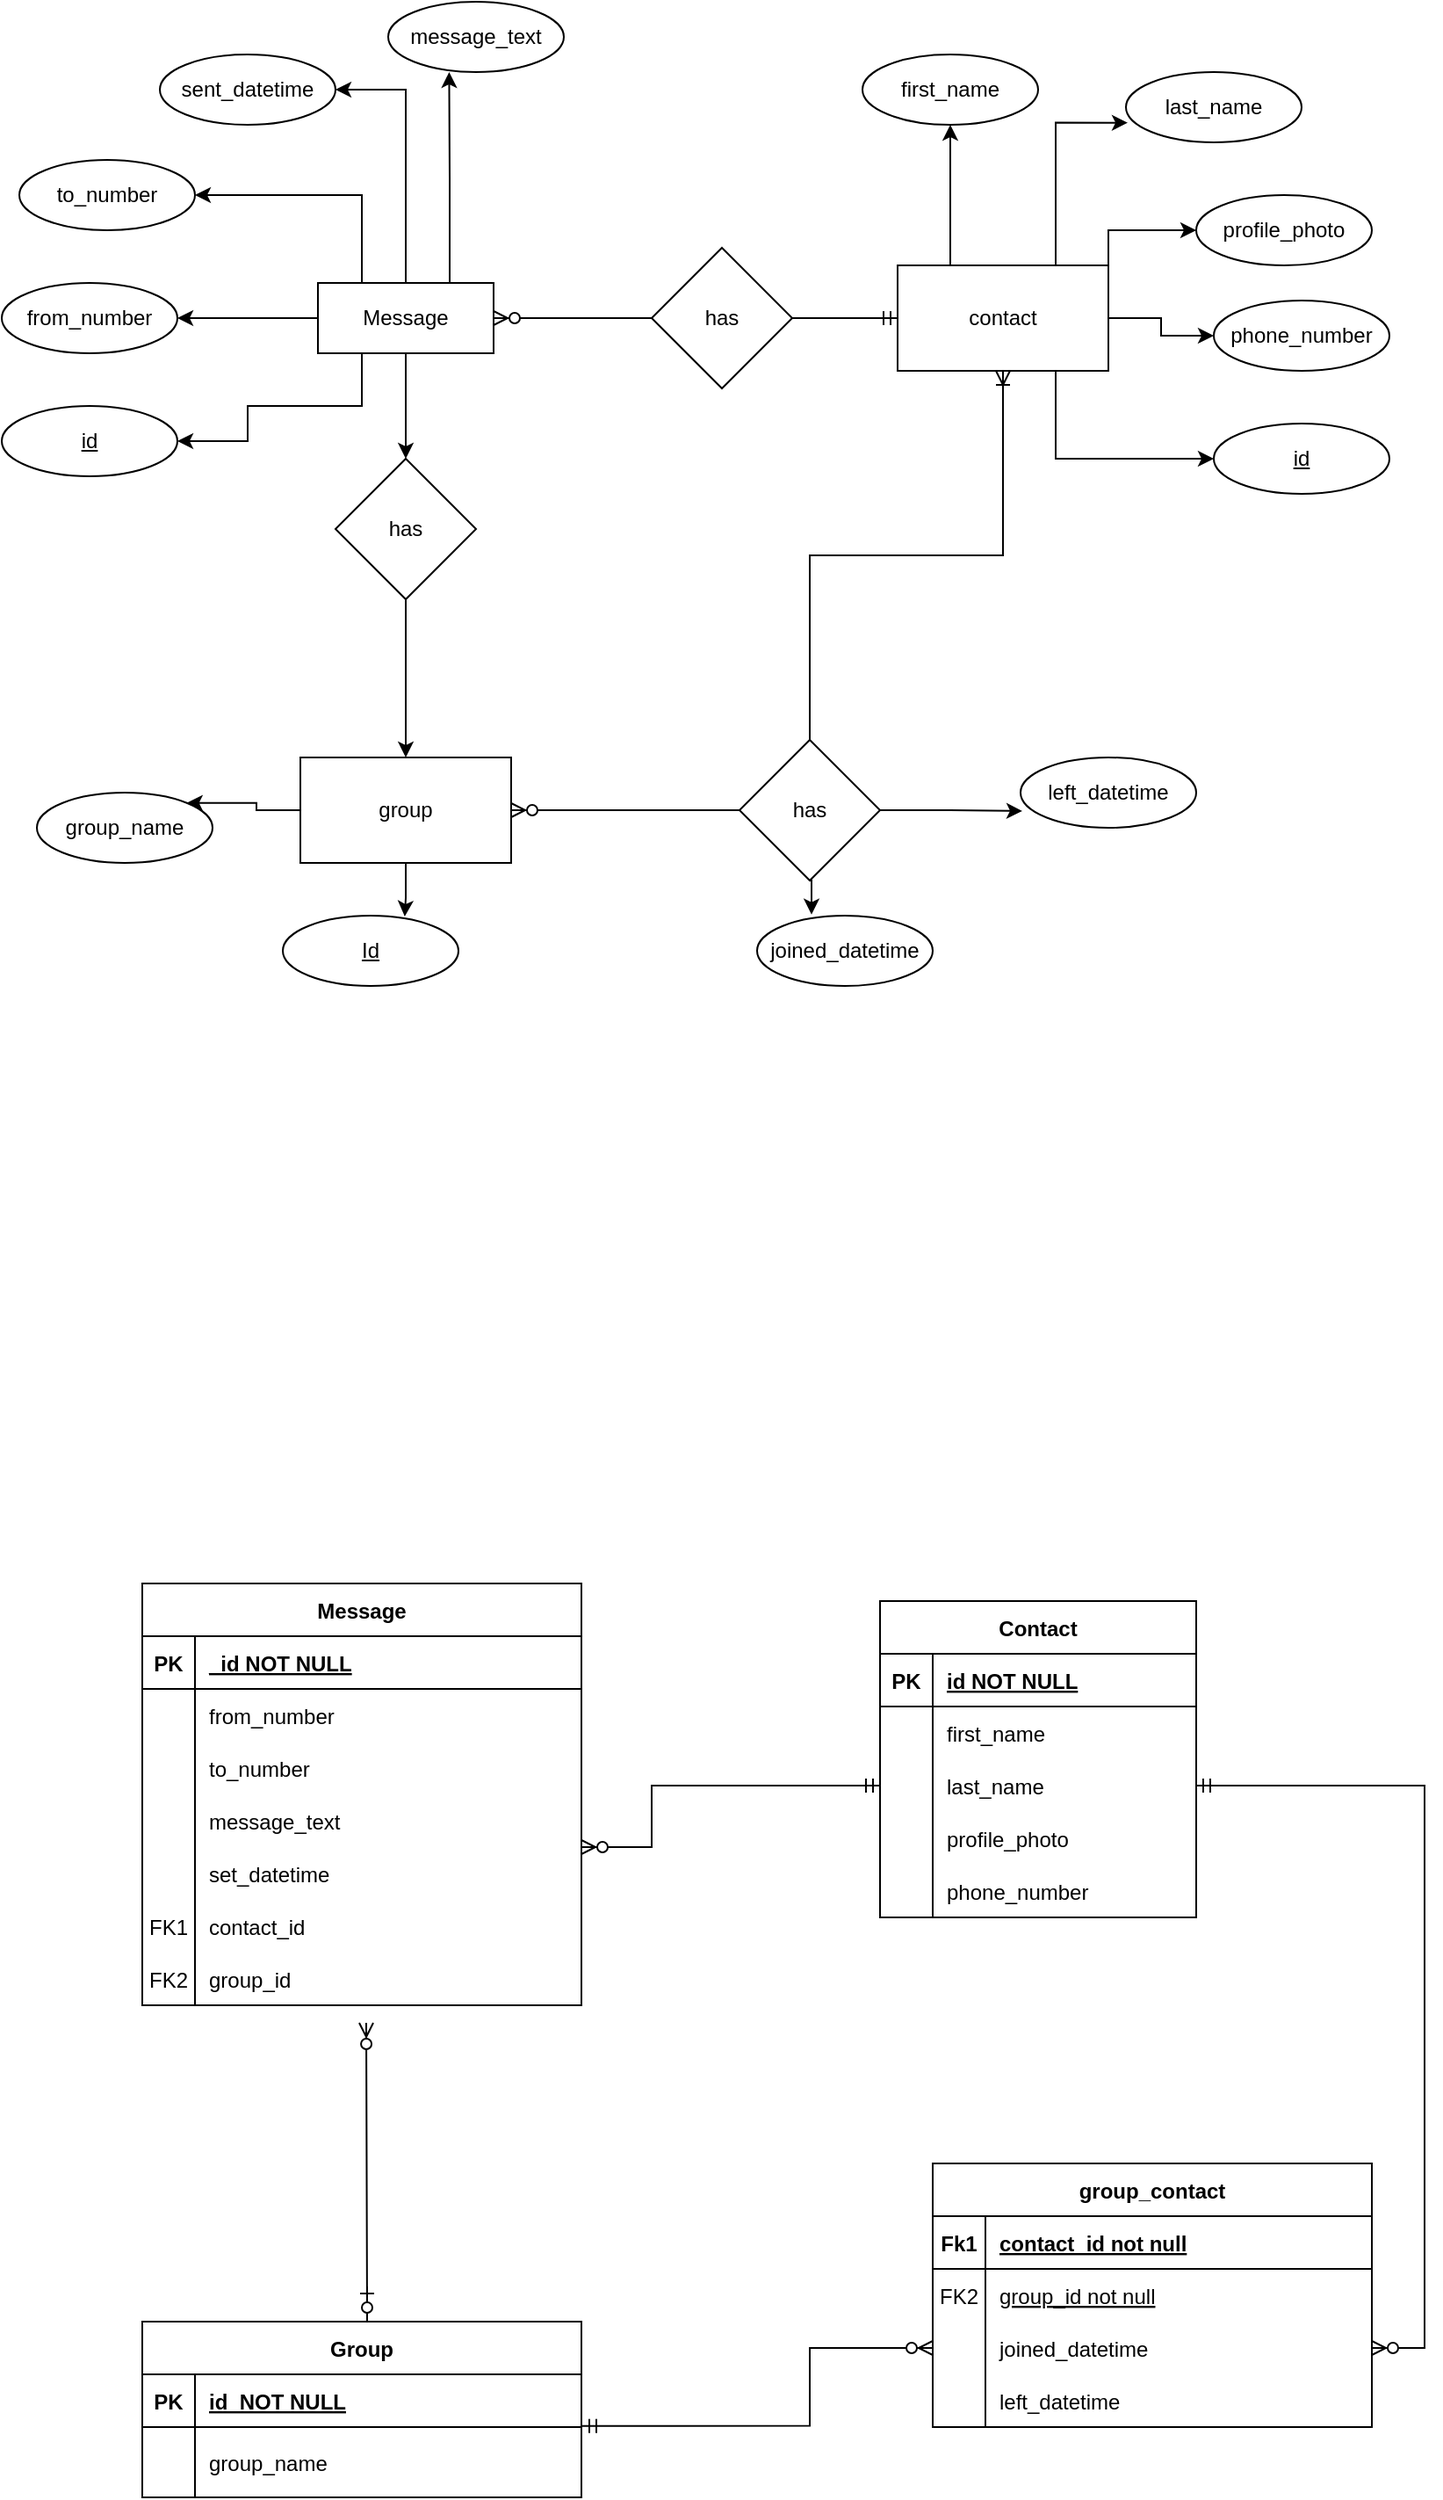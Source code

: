 <mxfile version="24.2.2" type="github">
  <diagram id="R2lEEEUBdFMjLlhIrx00" name="Page-1">
    <mxGraphModel dx="2036" dy="1840" grid="1" gridSize="10" guides="1" tooltips="1" connect="1" arrows="1" fold="1" page="1" pageScale="1" pageWidth="850" pageHeight="1100" math="0" shadow="0" extFonts="Permanent Marker^https://fonts.googleapis.com/css?family=Permanent+Marker">
      <root>
        <mxCell id="0" />
        <mxCell id="1" parent="0" />
        <mxCell id="C-vyLk0tnHw3VtMMgP7b-2" value="Contact" style="shape=table;startSize=30;container=1;collapsible=1;childLayout=tableLayout;fixedRows=1;rowLines=0;fontStyle=1;align=center;resizeLast=1;" parent="1" vertex="1">
          <mxGeometry x="540" y="130" width="180" height="180" as="geometry" />
        </mxCell>
        <mxCell id="C-vyLk0tnHw3VtMMgP7b-3" value="" style="shape=partialRectangle;collapsible=0;dropTarget=0;pointerEvents=0;fillColor=none;points=[[0,0.5],[1,0.5]];portConstraint=eastwest;top=0;left=0;right=0;bottom=1;" parent="C-vyLk0tnHw3VtMMgP7b-2" vertex="1">
          <mxGeometry y="30" width="180" height="30" as="geometry" />
        </mxCell>
        <mxCell id="C-vyLk0tnHw3VtMMgP7b-4" value="PK" style="shape=partialRectangle;overflow=hidden;connectable=0;fillColor=none;top=0;left=0;bottom=0;right=0;fontStyle=1;" parent="C-vyLk0tnHw3VtMMgP7b-3" vertex="1">
          <mxGeometry width="30" height="30" as="geometry">
            <mxRectangle width="30" height="30" as="alternateBounds" />
          </mxGeometry>
        </mxCell>
        <mxCell id="C-vyLk0tnHw3VtMMgP7b-5" value="id NOT NULL " style="shape=partialRectangle;overflow=hidden;connectable=0;fillColor=none;top=0;left=0;bottom=0;right=0;align=left;spacingLeft=6;fontStyle=5;" parent="C-vyLk0tnHw3VtMMgP7b-3" vertex="1">
          <mxGeometry x="30" width="150" height="30" as="geometry">
            <mxRectangle width="150" height="30" as="alternateBounds" />
          </mxGeometry>
        </mxCell>
        <mxCell id="C-vyLk0tnHw3VtMMgP7b-6" value="" style="shape=partialRectangle;collapsible=0;dropTarget=0;pointerEvents=0;fillColor=none;points=[[0,0.5],[1,0.5]];portConstraint=eastwest;top=0;left=0;right=0;bottom=0;" parent="C-vyLk0tnHw3VtMMgP7b-2" vertex="1">
          <mxGeometry y="60" width="180" height="30" as="geometry" />
        </mxCell>
        <mxCell id="C-vyLk0tnHw3VtMMgP7b-7" value="" style="shape=partialRectangle;overflow=hidden;connectable=0;fillColor=none;top=0;left=0;bottom=0;right=0;" parent="C-vyLk0tnHw3VtMMgP7b-6" vertex="1">
          <mxGeometry width="30" height="30" as="geometry">
            <mxRectangle width="30" height="30" as="alternateBounds" />
          </mxGeometry>
        </mxCell>
        <mxCell id="C-vyLk0tnHw3VtMMgP7b-8" value="first_name" style="shape=partialRectangle;overflow=hidden;connectable=0;fillColor=none;top=0;left=0;bottom=0;right=0;align=left;spacingLeft=6;" parent="C-vyLk0tnHw3VtMMgP7b-6" vertex="1">
          <mxGeometry x="30" width="150" height="30" as="geometry">
            <mxRectangle width="150" height="30" as="alternateBounds" />
          </mxGeometry>
        </mxCell>
        <mxCell id="C-vyLk0tnHw3VtMMgP7b-9" value="" style="shape=partialRectangle;collapsible=0;dropTarget=0;pointerEvents=0;fillColor=none;points=[[0,0.5],[1,0.5]];portConstraint=eastwest;top=0;left=0;right=0;bottom=0;" parent="C-vyLk0tnHw3VtMMgP7b-2" vertex="1">
          <mxGeometry y="90" width="180" height="30" as="geometry" />
        </mxCell>
        <mxCell id="C-vyLk0tnHw3VtMMgP7b-10" value="" style="shape=partialRectangle;overflow=hidden;connectable=0;fillColor=none;top=0;left=0;bottom=0;right=0;" parent="C-vyLk0tnHw3VtMMgP7b-9" vertex="1">
          <mxGeometry width="30" height="30" as="geometry">
            <mxRectangle width="30" height="30" as="alternateBounds" />
          </mxGeometry>
        </mxCell>
        <mxCell id="C-vyLk0tnHw3VtMMgP7b-11" value="last_name" style="shape=partialRectangle;overflow=hidden;connectable=0;fillColor=none;top=0;left=0;bottom=0;right=0;align=left;spacingLeft=6;" parent="C-vyLk0tnHw3VtMMgP7b-9" vertex="1">
          <mxGeometry x="30" width="150" height="30" as="geometry">
            <mxRectangle width="150" height="30" as="alternateBounds" />
          </mxGeometry>
        </mxCell>
        <mxCell id="AA0x2wm6orCLK1CSmLFN-80" style="shape=partialRectangle;collapsible=0;dropTarget=0;pointerEvents=0;fillColor=none;points=[[0,0.5],[1,0.5]];portConstraint=eastwest;top=0;left=0;right=0;bottom=0;" vertex="1" parent="C-vyLk0tnHw3VtMMgP7b-2">
          <mxGeometry y="120" width="180" height="30" as="geometry" />
        </mxCell>
        <mxCell id="AA0x2wm6orCLK1CSmLFN-81" style="shape=partialRectangle;overflow=hidden;connectable=0;fillColor=none;top=0;left=0;bottom=0;right=0;" vertex="1" parent="AA0x2wm6orCLK1CSmLFN-80">
          <mxGeometry width="30" height="30" as="geometry">
            <mxRectangle width="30" height="30" as="alternateBounds" />
          </mxGeometry>
        </mxCell>
        <mxCell id="AA0x2wm6orCLK1CSmLFN-82" value="profile_photo" style="shape=partialRectangle;overflow=hidden;connectable=0;fillColor=none;top=0;left=0;bottom=0;right=0;align=left;spacingLeft=6;" vertex="1" parent="AA0x2wm6orCLK1CSmLFN-80">
          <mxGeometry x="30" width="150" height="30" as="geometry">
            <mxRectangle width="150" height="30" as="alternateBounds" />
          </mxGeometry>
        </mxCell>
        <mxCell id="AA0x2wm6orCLK1CSmLFN-83" style="shape=partialRectangle;collapsible=0;dropTarget=0;pointerEvents=0;fillColor=none;points=[[0,0.5],[1,0.5]];portConstraint=eastwest;top=0;left=0;right=0;bottom=0;" vertex="1" parent="C-vyLk0tnHw3VtMMgP7b-2">
          <mxGeometry y="150" width="180" height="30" as="geometry" />
        </mxCell>
        <mxCell id="AA0x2wm6orCLK1CSmLFN-84" style="shape=partialRectangle;overflow=hidden;connectable=0;fillColor=none;top=0;left=0;bottom=0;right=0;" vertex="1" parent="AA0x2wm6orCLK1CSmLFN-83">
          <mxGeometry width="30" height="30" as="geometry">
            <mxRectangle width="30" height="30" as="alternateBounds" />
          </mxGeometry>
        </mxCell>
        <mxCell id="AA0x2wm6orCLK1CSmLFN-85" value="phone_number" style="shape=partialRectangle;overflow=hidden;connectable=0;fillColor=none;top=0;left=0;bottom=0;right=0;align=left;spacingLeft=6;" vertex="1" parent="AA0x2wm6orCLK1CSmLFN-83">
          <mxGeometry x="30" width="150" height="30" as="geometry">
            <mxRectangle width="150" height="30" as="alternateBounds" />
          </mxGeometry>
        </mxCell>
        <mxCell id="C-vyLk0tnHw3VtMMgP7b-13" value="group_contact" style="shape=table;startSize=30;container=1;collapsible=1;childLayout=tableLayout;fixedRows=1;rowLines=0;fontStyle=1;align=center;resizeLast=1;" parent="1" vertex="1">
          <mxGeometry x="570" y="450" width="250" height="150" as="geometry">
            <mxRectangle x="450" y="280" width="100" height="30" as="alternateBounds" />
          </mxGeometry>
        </mxCell>
        <mxCell id="C-vyLk0tnHw3VtMMgP7b-14" value="" style="shape=partialRectangle;collapsible=0;dropTarget=0;pointerEvents=0;fillColor=none;points=[[0,0.5],[1,0.5]];portConstraint=eastwest;top=0;left=0;right=0;bottom=1;" parent="C-vyLk0tnHw3VtMMgP7b-13" vertex="1">
          <mxGeometry y="30" width="250" height="30" as="geometry" />
        </mxCell>
        <mxCell id="C-vyLk0tnHw3VtMMgP7b-15" value="Fk1" style="shape=partialRectangle;overflow=hidden;connectable=0;fillColor=none;top=0;left=0;bottom=0;right=0;fontStyle=1;" parent="C-vyLk0tnHw3VtMMgP7b-14" vertex="1">
          <mxGeometry width="30" height="30" as="geometry">
            <mxRectangle width="30" height="30" as="alternateBounds" />
          </mxGeometry>
        </mxCell>
        <mxCell id="C-vyLk0tnHw3VtMMgP7b-16" value="contact_id not null" style="shape=partialRectangle;overflow=hidden;connectable=0;fillColor=none;top=0;left=0;bottom=0;right=0;align=left;spacingLeft=6;fontStyle=5;" parent="C-vyLk0tnHw3VtMMgP7b-14" vertex="1">
          <mxGeometry x="30" width="220" height="30" as="geometry">
            <mxRectangle width="220" height="30" as="alternateBounds" />
          </mxGeometry>
        </mxCell>
        <mxCell id="C-vyLk0tnHw3VtMMgP7b-17" value="" style="shape=partialRectangle;collapsible=0;dropTarget=0;pointerEvents=0;fillColor=none;points=[[0,0.5],[1,0.5]];portConstraint=eastwest;top=0;left=0;right=0;bottom=0;" parent="C-vyLk0tnHw3VtMMgP7b-13" vertex="1">
          <mxGeometry y="60" width="250" height="30" as="geometry" />
        </mxCell>
        <mxCell id="C-vyLk0tnHw3VtMMgP7b-18" value="FK2" style="shape=partialRectangle;overflow=hidden;connectable=0;fillColor=none;top=0;left=0;bottom=0;right=0;" parent="C-vyLk0tnHw3VtMMgP7b-17" vertex="1">
          <mxGeometry width="30" height="30" as="geometry">
            <mxRectangle width="30" height="30" as="alternateBounds" />
          </mxGeometry>
        </mxCell>
        <mxCell id="C-vyLk0tnHw3VtMMgP7b-19" value="group_id not null" style="shape=partialRectangle;overflow=hidden;connectable=0;fillColor=none;top=0;left=0;bottom=0;right=0;align=left;spacingLeft=6;fontStyle=4" parent="C-vyLk0tnHw3VtMMgP7b-17" vertex="1">
          <mxGeometry x="30" width="220" height="30" as="geometry">
            <mxRectangle width="220" height="30" as="alternateBounds" />
          </mxGeometry>
        </mxCell>
        <mxCell id="C-vyLk0tnHw3VtMMgP7b-20" value="" style="shape=partialRectangle;collapsible=0;dropTarget=0;pointerEvents=0;fillColor=none;points=[[0,0.5],[1,0.5]];portConstraint=eastwest;top=0;left=0;right=0;bottom=0;" parent="C-vyLk0tnHw3VtMMgP7b-13" vertex="1">
          <mxGeometry y="90" width="250" height="30" as="geometry" />
        </mxCell>
        <mxCell id="C-vyLk0tnHw3VtMMgP7b-21" value="" style="shape=partialRectangle;overflow=hidden;connectable=0;fillColor=none;top=0;left=0;bottom=0;right=0;" parent="C-vyLk0tnHw3VtMMgP7b-20" vertex="1">
          <mxGeometry width="30" height="30" as="geometry">
            <mxRectangle width="30" height="30" as="alternateBounds" />
          </mxGeometry>
        </mxCell>
        <mxCell id="C-vyLk0tnHw3VtMMgP7b-22" value="joined_datetime" style="shape=partialRectangle;overflow=hidden;connectable=0;fillColor=none;top=0;left=0;bottom=0;right=0;align=left;spacingLeft=6;" parent="C-vyLk0tnHw3VtMMgP7b-20" vertex="1">
          <mxGeometry x="30" width="220" height="30" as="geometry">
            <mxRectangle width="220" height="30" as="alternateBounds" />
          </mxGeometry>
        </mxCell>
        <mxCell id="AA0x2wm6orCLK1CSmLFN-86" style="shape=partialRectangle;collapsible=0;dropTarget=0;pointerEvents=0;fillColor=none;points=[[0,0.5],[1,0.5]];portConstraint=eastwest;top=0;left=0;right=0;bottom=0;" vertex="1" parent="C-vyLk0tnHw3VtMMgP7b-13">
          <mxGeometry y="120" width="250" height="30" as="geometry" />
        </mxCell>
        <mxCell id="AA0x2wm6orCLK1CSmLFN-87" style="shape=partialRectangle;overflow=hidden;connectable=0;fillColor=none;top=0;left=0;bottom=0;right=0;" vertex="1" parent="AA0x2wm6orCLK1CSmLFN-86">
          <mxGeometry width="30" height="30" as="geometry">
            <mxRectangle width="30" height="30" as="alternateBounds" />
          </mxGeometry>
        </mxCell>
        <mxCell id="AA0x2wm6orCLK1CSmLFN-88" value="left_datetime" style="shape=partialRectangle;overflow=hidden;connectable=0;fillColor=none;top=0;left=0;bottom=0;right=0;align=left;spacingLeft=6;" vertex="1" parent="AA0x2wm6orCLK1CSmLFN-86">
          <mxGeometry x="30" width="220" height="30" as="geometry">
            <mxRectangle width="220" height="30" as="alternateBounds" />
          </mxGeometry>
        </mxCell>
        <mxCell id="C-vyLk0tnHw3VtMMgP7b-23" value="Message" style="shape=table;startSize=30;container=1;collapsible=1;childLayout=tableLayout;fixedRows=1;rowLines=0;fontStyle=1;align=center;resizeLast=1;" parent="1" vertex="1">
          <mxGeometry x="120" y="120" width="250" height="240" as="geometry" />
        </mxCell>
        <mxCell id="C-vyLk0tnHw3VtMMgP7b-24" value="" style="shape=partialRectangle;collapsible=0;dropTarget=0;pointerEvents=0;fillColor=none;points=[[0,0.5],[1,0.5]];portConstraint=eastwest;top=0;left=0;right=0;bottom=1;" parent="C-vyLk0tnHw3VtMMgP7b-23" vertex="1">
          <mxGeometry y="30" width="250" height="30" as="geometry" />
        </mxCell>
        <mxCell id="C-vyLk0tnHw3VtMMgP7b-25" value="PK" style="shape=partialRectangle;overflow=hidden;connectable=0;fillColor=none;top=0;left=0;bottom=0;right=0;fontStyle=1;" parent="C-vyLk0tnHw3VtMMgP7b-24" vertex="1">
          <mxGeometry width="30" height="30" as="geometry">
            <mxRectangle width="30" height="30" as="alternateBounds" />
          </mxGeometry>
        </mxCell>
        <mxCell id="C-vyLk0tnHw3VtMMgP7b-26" value="_id NOT NULL " style="shape=partialRectangle;overflow=hidden;connectable=0;fillColor=none;top=0;left=0;bottom=0;right=0;align=left;spacingLeft=6;fontStyle=5;" parent="C-vyLk0tnHw3VtMMgP7b-24" vertex="1">
          <mxGeometry x="30" width="220" height="30" as="geometry">
            <mxRectangle width="220" height="30" as="alternateBounds" />
          </mxGeometry>
        </mxCell>
        <mxCell id="C-vyLk0tnHw3VtMMgP7b-27" value="" style="shape=partialRectangle;collapsible=0;dropTarget=0;pointerEvents=0;fillColor=none;points=[[0,0.5],[1,0.5]];portConstraint=eastwest;top=0;left=0;right=0;bottom=0;" parent="C-vyLk0tnHw3VtMMgP7b-23" vertex="1">
          <mxGeometry y="60" width="250" height="30" as="geometry" />
        </mxCell>
        <mxCell id="C-vyLk0tnHw3VtMMgP7b-28" value="" style="shape=partialRectangle;overflow=hidden;connectable=0;fillColor=none;top=0;left=0;bottom=0;right=0;" parent="C-vyLk0tnHw3VtMMgP7b-27" vertex="1">
          <mxGeometry width="30" height="30" as="geometry">
            <mxRectangle width="30" height="30" as="alternateBounds" />
          </mxGeometry>
        </mxCell>
        <mxCell id="C-vyLk0tnHw3VtMMgP7b-29" value="from_number" style="shape=partialRectangle;overflow=hidden;connectable=0;fillColor=none;top=0;left=0;bottom=0;right=0;align=left;spacingLeft=6;" parent="C-vyLk0tnHw3VtMMgP7b-27" vertex="1">
          <mxGeometry x="30" width="220" height="30" as="geometry">
            <mxRectangle width="220" height="30" as="alternateBounds" />
          </mxGeometry>
        </mxCell>
        <mxCell id="AA0x2wm6orCLK1CSmLFN-65" style="shape=partialRectangle;collapsible=0;dropTarget=0;pointerEvents=0;fillColor=none;points=[[0,0.5],[1,0.5]];portConstraint=eastwest;top=0;left=0;right=0;bottom=0;" vertex="1" parent="C-vyLk0tnHw3VtMMgP7b-23">
          <mxGeometry y="90" width="250" height="30" as="geometry" />
        </mxCell>
        <mxCell id="AA0x2wm6orCLK1CSmLFN-66" style="shape=partialRectangle;overflow=hidden;connectable=0;fillColor=none;top=0;left=0;bottom=0;right=0;" vertex="1" parent="AA0x2wm6orCLK1CSmLFN-65">
          <mxGeometry width="30" height="30" as="geometry">
            <mxRectangle width="30" height="30" as="alternateBounds" />
          </mxGeometry>
        </mxCell>
        <mxCell id="AA0x2wm6orCLK1CSmLFN-67" value="to_number" style="shape=partialRectangle;overflow=hidden;connectable=0;fillColor=none;top=0;left=0;bottom=0;right=0;align=left;spacingLeft=6;" vertex="1" parent="AA0x2wm6orCLK1CSmLFN-65">
          <mxGeometry x="30" width="220" height="30" as="geometry">
            <mxRectangle width="220" height="30" as="alternateBounds" />
          </mxGeometry>
        </mxCell>
        <mxCell id="AA0x2wm6orCLK1CSmLFN-68" style="shape=partialRectangle;collapsible=0;dropTarget=0;pointerEvents=0;fillColor=none;points=[[0,0.5],[1,0.5]];portConstraint=eastwest;top=0;left=0;right=0;bottom=0;" vertex="1" parent="C-vyLk0tnHw3VtMMgP7b-23">
          <mxGeometry y="120" width="250" height="30" as="geometry" />
        </mxCell>
        <mxCell id="AA0x2wm6orCLK1CSmLFN-69" style="shape=partialRectangle;overflow=hidden;connectable=0;fillColor=none;top=0;left=0;bottom=0;right=0;" vertex="1" parent="AA0x2wm6orCLK1CSmLFN-68">
          <mxGeometry width="30" height="30" as="geometry">
            <mxRectangle width="30" height="30" as="alternateBounds" />
          </mxGeometry>
        </mxCell>
        <mxCell id="AA0x2wm6orCLK1CSmLFN-70" value="message_text" style="shape=partialRectangle;overflow=hidden;connectable=0;fillColor=none;top=0;left=0;bottom=0;right=0;align=left;spacingLeft=6;" vertex="1" parent="AA0x2wm6orCLK1CSmLFN-68">
          <mxGeometry x="30" width="220" height="30" as="geometry">
            <mxRectangle width="220" height="30" as="alternateBounds" />
          </mxGeometry>
        </mxCell>
        <mxCell id="AA0x2wm6orCLK1CSmLFN-71" style="shape=partialRectangle;collapsible=0;dropTarget=0;pointerEvents=0;fillColor=none;points=[[0,0.5],[1,0.5]];portConstraint=eastwest;top=0;left=0;right=0;bottom=0;" vertex="1" parent="C-vyLk0tnHw3VtMMgP7b-23">
          <mxGeometry y="150" width="250" height="30" as="geometry" />
        </mxCell>
        <mxCell id="AA0x2wm6orCLK1CSmLFN-72" style="shape=partialRectangle;overflow=hidden;connectable=0;fillColor=none;top=0;left=0;bottom=0;right=0;" vertex="1" parent="AA0x2wm6orCLK1CSmLFN-71">
          <mxGeometry width="30" height="30" as="geometry">
            <mxRectangle width="30" height="30" as="alternateBounds" />
          </mxGeometry>
        </mxCell>
        <mxCell id="AA0x2wm6orCLK1CSmLFN-73" value="set_datetime" style="shape=partialRectangle;overflow=hidden;connectable=0;fillColor=none;top=0;left=0;bottom=0;right=0;align=left;spacingLeft=6;" vertex="1" parent="AA0x2wm6orCLK1CSmLFN-71">
          <mxGeometry x="30" width="220" height="30" as="geometry">
            <mxRectangle width="220" height="30" as="alternateBounds" />
          </mxGeometry>
        </mxCell>
        <mxCell id="AA0x2wm6orCLK1CSmLFN-74" style="shape=partialRectangle;collapsible=0;dropTarget=0;pointerEvents=0;fillColor=none;points=[[0,0.5],[1,0.5]];portConstraint=eastwest;top=0;left=0;right=0;bottom=0;" vertex="1" parent="C-vyLk0tnHw3VtMMgP7b-23">
          <mxGeometry y="180" width="250" height="30" as="geometry" />
        </mxCell>
        <mxCell id="AA0x2wm6orCLK1CSmLFN-75" value="FK1" style="shape=partialRectangle;overflow=hidden;connectable=0;fillColor=none;top=0;left=0;bottom=0;right=0;" vertex="1" parent="AA0x2wm6orCLK1CSmLFN-74">
          <mxGeometry width="30" height="30" as="geometry">
            <mxRectangle width="30" height="30" as="alternateBounds" />
          </mxGeometry>
        </mxCell>
        <mxCell id="AA0x2wm6orCLK1CSmLFN-76" value="contact_id" style="shape=partialRectangle;overflow=hidden;connectable=0;fillColor=none;top=0;left=0;bottom=0;right=0;align=left;spacingLeft=6;" vertex="1" parent="AA0x2wm6orCLK1CSmLFN-74">
          <mxGeometry x="30" width="220" height="30" as="geometry">
            <mxRectangle width="220" height="30" as="alternateBounds" />
          </mxGeometry>
        </mxCell>
        <mxCell id="AA0x2wm6orCLK1CSmLFN-77" style="shape=partialRectangle;collapsible=0;dropTarget=0;pointerEvents=0;fillColor=none;points=[[0,0.5],[1,0.5]];portConstraint=eastwest;top=0;left=0;right=0;bottom=0;" vertex="1" parent="C-vyLk0tnHw3VtMMgP7b-23">
          <mxGeometry y="210" width="250" height="30" as="geometry" />
        </mxCell>
        <mxCell id="AA0x2wm6orCLK1CSmLFN-78" value="FK2" style="shape=partialRectangle;overflow=hidden;connectable=0;fillColor=none;top=0;left=0;bottom=0;right=0;" vertex="1" parent="AA0x2wm6orCLK1CSmLFN-77">
          <mxGeometry width="30" height="30" as="geometry">
            <mxRectangle width="30" height="30" as="alternateBounds" />
          </mxGeometry>
        </mxCell>
        <mxCell id="AA0x2wm6orCLK1CSmLFN-79" value="group_id" style="shape=partialRectangle;overflow=hidden;connectable=0;fillColor=none;top=0;left=0;bottom=0;right=0;align=left;spacingLeft=6;" vertex="1" parent="AA0x2wm6orCLK1CSmLFN-77">
          <mxGeometry x="30" width="220" height="30" as="geometry">
            <mxRectangle width="220" height="30" as="alternateBounds" />
          </mxGeometry>
        </mxCell>
        <mxCell id="AA0x2wm6orCLK1CSmLFN-34" value="Group" style="shape=table;startSize=30;container=1;collapsible=1;childLayout=tableLayout;fixedRows=1;rowLines=0;fontStyle=1;align=center;resizeLast=1;" vertex="1" parent="1">
          <mxGeometry x="120" y="540" width="250" height="100" as="geometry" />
        </mxCell>
        <mxCell id="AA0x2wm6orCLK1CSmLFN-35" value="" style="shape=partialRectangle;collapsible=0;dropTarget=0;pointerEvents=0;fillColor=none;points=[[0,0.5],[1,0.5]];portConstraint=eastwest;top=0;left=0;right=0;bottom=1;" vertex="1" parent="AA0x2wm6orCLK1CSmLFN-34">
          <mxGeometry y="30" width="250" height="30" as="geometry" />
        </mxCell>
        <mxCell id="AA0x2wm6orCLK1CSmLFN-36" value="PK" style="shape=partialRectangle;overflow=hidden;connectable=0;fillColor=none;top=0;left=0;bottom=0;right=0;fontStyle=1;" vertex="1" parent="AA0x2wm6orCLK1CSmLFN-35">
          <mxGeometry width="30" height="30" as="geometry">
            <mxRectangle width="30" height="30" as="alternateBounds" />
          </mxGeometry>
        </mxCell>
        <mxCell id="AA0x2wm6orCLK1CSmLFN-37" value="id  NOT NULL " style="shape=partialRectangle;overflow=hidden;connectable=0;fillColor=none;top=0;left=0;bottom=0;right=0;align=left;spacingLeft=6;fontStyle=5;" vertex="1" parent="AA0x2wm6orCLK1CSmLFN-35">
          <mxGeometry x="30" width="220" height="30" as="geometry">
            <mxRectangle width="220" height="30" as="alternateBounds" />
          </mxGeometry>
        </mxCell>
        <mxCell id="AA0x2wm6orCLK1CSmLFN-38" value="" style="shape=partialRectangle;collapsible=0;dropTarget=0;pointerEvents=0;fillColor=none;points=[[0,0.5],[1,0.5]];portConstraint=eastwest;top=0;left=0;right=0;bottom=0;" vertex="1" parent="AA0x2wm6orCLK1CSmLFN-34">
          <mxGeometry y="60" width="250" height="40" as="geometry" />
        </mxCell>
        <mxCell id="AA0x2wm6orCLK1CSmLFN-39" value="" style="shape=partialRectangle;overflow=hidden;connectable=0;fillColor=none;top=0;left=0;bottom=0;right=0;" vertex="1" parent="AA0x2wm6orCLK1CSmLFN-38">
          <mxGeometry width="30" height="40" as="geometry">
            <mxRectangle width="30" height="40" as="alternateBounds" />
          </mxGeometry>
        </mxCell>
        <mxCell id="AA0x2wm6orCLK1CSmLFN-40" value="group_name" style="shape=partialRectangle;overflow=hidden;connectable=0;fillColor=none;top=0;left=0;bottom=0;right=0;align=left;spacingLeft=6;" vertex="1" parent="AA0x2wm6orCLK1CSmLFN-38">
          <mxGeometry x="30" width="220" height="40" as="geometry">
            <mxRectangle width="220" height="40" as="alternateBounds" />
          </mxGeometry>
        </mxCell>
        <mxCell id="AA0x2wm6orCLK1CSmLFN-47" value="" style="edgeStyle=orthogonalEdgeStyle;fontSize=12;html=1;endArrow=ERzeroToMany;startArrow=ERzeroToOne;rounded=0;" edge="1" parent="1">
          <mxGeometry width="100" height="100" relative="1" as="geometry">
            <mxPoint x="248" y="520" as="sourcePoint" />
            <mxPoint x="247.5" y="370" as="targetPoint" />
            <Array as="points">
              <mxPoint x="248" y="540" />
              <mxPoint x="248" y="456" />
            </Array>
          </mxGeometry>
        </mxCell>
        <mxCell id="AA0x2wm6orCLK1CSmLFN-48" value="" style="edgeStyle=orthogonalEdgeStyle;fontSize=12;html=1;endArrow=ERzeroToMany;startArrow=ERmandOne;rounded=0;exitX=0;exitY=0.5;exitDx=0;exitDy=0;" edge="1" parent="1" source="C-vyLk0tnHw3VtMMgP7b-9">
          <mxGeometry width="100" height="100" relative="1" as="geometry">
            <mxPoint x="550" y="210" as="sourcePoint" />
            <mxPoint x="370" y="270" as="targetPoint" />
            <Array as="points">
              <mxPoint x="410" y="235" />
              <mxPoint x="410" y="270" />
            </Array>
          </mxGeometry>
        </mxCell>
        <mxCell id="AA0x2wm6orCLK1CSmLFN-89" value="" style="edgeStyle=orthogonalEdgeStyle;fontSize=12;html=1;endArrow=ERzeroToMany;startArrow=ERmandOne;rounded=0;exitX=1;exitY=0.5;exitDx=0;exitDy=0;entryX=1;entryY=0.5;entryDx=0;entryDy=0;" edge="1" parent="1" source="C-vyLk0tnHw3VtMMgP7b-9" target="C-vyLk0tnHw3VtMMgP7b-20">
          <mxGeometry width="100" height="100" relative="1" as="geometry">
            <mxPoint x="550" y="245" as="sourcePoint" />
            <mxPoint x="380" y="280" as="targetPoint" />
            <Array as="points">
              <mxPoint x="850" y="235" />
              <mxPoint x="850" y="555" />
            </Array>
          </mxGeometry>
        </mxCell>
        <mxCell id="AA0x2wm6orCLK1CSmLFN-90" value="" style="edgeStyle=orthogonalEdgeStyle;fontSize=12;html=1;endArrow=ERzeroToMany;startArrow=ERmandOne;rounded=0;exitX=1.002;exitY=0.978;exitDx=0;exitDy=0;entryX=0;entryY=0.5;entryDx=0;entryDy=0;exitPerimeter=0;" edge="1" parent="1" source="AA0x2wm6orCLK1CSmLFN-35" target="C-vyLk0tnHw3VtMMgP7b-20">
          <mxGeometry width="100" height="100" relative="1" as="geometry">
            <mxPoint x="370" y="410" as="sourcePoint" />
            <mxPoint x="470" y="730" as="targetPoint" />
            <Array as="points">
              <mxPoint x="500" y="599" />
              <mxPoint x="500" y="555" />
            </Array>
          </mxGeometry>
        </mxCell>
        <mxCell id="AA0x2wm6orCLK1CSmLFN-94" value="" style="edgeStyle=orthogonalEdgeStyle;fontSize=12;html=1;endArrow=ERzeroToMany;endFill=1;rounded=0;exitX=0;exitY=0.5;exitDx=0;exitDy=0;entryX=1;entryY=0.5;entryDx=0;entryDy=0;" edge="1" parent="1" source="AA0x2wm6orCLK1CSmLFN-93" target="AA0x2wm6orCLK1CSmLFN-92">
          <mxGeometry relative="1" as="geometry">
            <mxPoint x="350" y="-470" as="targetPoint" />
          </mxGeometry>
        </mxCell>
        <mxCell id="AA0x2wm6orCLK1CSmLFN-98" value="" style="edgeStyle=orthogonalEdgeStyle;rounded=0;orthogonalLoop=1;jettySize=auto;html=1;" edge="1" parent="1" source="AA0x2wm6orCLK1CSmLFN-92" target="AA0x2wm6orCLK1CSmLFN-97">
          <mxGeometry relative="1" as="geometry" />
        </mxCell>
        <mxCell id="AA0x2wm6orCLK1CSmLFN-121" style="edgeStyle=orthogonalEdgeStyle;rounded=0;orthogonalLoop=1;jettySize=auto;html=1;entryX=1;entryY=0.5;entryDx=0;entryDy=0;exitX=0.25;exitY=1;exitDx=0;exitDy=0;" edge="1" parent="1" source="AA0x2wm6orCLK1CSmLFN-92" target="AA0x2wm6orCLK1CSmLFN-119">
          <mxGeometry relative="1" as="geometry">
            <Array as="points">
              <mxPoint x="245" y="-550" />
              <mxPoint x="180" y="-550" />
              <mxPoint x="180" y="-530" />
            </Array>
          </mxGeometry>
        </mxCell>
        <mxCell id="AA0x2wm6orCLK1CSmLFN-122" style="edgeStyle=orthogonalEdgeStyle;rounded=0;orthogonalLoop=1;jettySize=auto;html=1;entryX=1;entryY=0.5;entryDx=0;entryDy=0;" edge="1" parent="1" source="AA0x2wm6orCLK1CSmLFN-92" target="AA0x2wm6orCLK1CSmLFN-115">
          <mxGeometry relative="1" as="geometry" />
        </mxCell>
        <mxCell id="AA0x2wm6orCLK1CSmLFN-123" style="edgeStyle=orthogonalEdgeStyle;rounded=0;orthogonalLoop=1;jettySize=auto;html=1;exitX=0.25;exitY=0;exitDx=0;exitDy=0;entryX=1;entryY=0.5;entryDx=0;entryDy=0;" edge="1" parent="1" source="AA0x2wm6orCLK1CSmLFN-92" target="AA0x2wm6orCLK1CSmLFN-116">
          <mxGeometry relative="1" as="geometry" />
        </mxCell>
        <mxCell id="AA0x2wm6orCLK1CSmLFN-124" style="edgeStyle=orthogonalEdgeStyle;rounded=0;orthogonalLoop=1;jettySize=auto;html=1;exitX=0.5;exitY=0;exitDx=0;exitDy=0;entryX=1;entryY=0.5;entryDx=0;entryDy=0;" edge="1" parent="1" source="AA0x2wm6orCLK1CSmLFN-92" target="AA0x2wm6orCLK1CSmLFN-117">
          <mxGeometry relative="1" as="geometry" />
        </mxCell>
        <mxCell id="AA0x2wm6orCLK1CSmLFN-92" value="Message" style="whiteSpace=wrap;html=1;align=center;" vertex="1" parent="1">
          <mxGeometry x="220" y="-620" width="100" height="40" as="geometry" />
        </mxCell>
        <mxCell id="AA0x2wm6orCLK1CSmLFN-106" style="edgeStyle=orthogonalEdgeStyle;fontSize=12;html=1;endArrow=ERmandOne;endFill=1;rounded=0;exitX=1;exitY=0.5;exitDx=0;exitDy=0;entryX=0;entryY=0.5;entryDx=0;entryDy=0;" edge="1" parent="1" source="AA0x2wm6orCLK1CSmLFN-93" target="AA0x2wm6orCLK1CSmLFN-95">
          <mxGeometry relative="1" as="geometry">
            <Array as="points">
              <mxPoint x="530" y="-600" />
              <mxPoint x="530" y="-600" />
            </Array>
          </mxGeometry>
        </mxCell>
        <mxCell id="AA0x2wm6orCLK1CSmLFN-93" value="has" style="rhombus;whiteSpace=wrap;html=1;" vertex="1" parent="1">
          <mxGeometry x="410" y="-640" width="80" height="80" as="geometry" />
        </mxCell>
        <mxCell id="AA0x2wm6orCLK1CSmLFN-132" style="edgeStyle=orthogonalEdgeStyle;rounded=0;orthogonalLoop=1;jettySize=auto;html=1;exitX=0.75;exitY=1;exitDx=0;exitDy=0;entryX=0;entryY=0.5;entryDx=0;entryDy=0;" edge="1" parent="1" source="AA0x2wm6orCLK1CSmLFN-95" target="AA0x2wm6orCLK1CSmLFN-131">
          <mxGeometry relative="1" as="geometry" />
        </mxCell>
        <mxCell id="AA0x2wm6orCLK1CSmLFN-133" style="edgeStyle=orthogonalEdgeStyle;rounded=0;orthogonalLoop=1;jettySize=auto;html=1;exitX=1;exitY=0.5;exitDx=0;exitDy=0;entryX=0;entryY=0.5;entryDx=0;entryDy=0;" edge="1" parent="1" source="AA0x2wm6orCLK1CSmLFN-95" target="AA0x2wm6orCLK1CSmLFN-130">
          <mxGeometry relative="1" as="geometry" />
        </mxCell>
        <mxCell id="AA0x2wm6orCLK1CSmLFN-134" style="edgeStyle=orthogonalEdgeStyle;rounded=0;orthogonalLoop=1;jettySize=auto;html=1;exitX=1;exitY=0;exitDx=0;exitDy=0;entryX=0;entryY=0.5;entryDx=0;entryDy=0;" edge="1" parent="1" source="AA0x2wm6orCLK1CSmLFN-95" target="AA0x2wm6orCLK1CSmLFN-129">
          <mxGeometry relative="1" as="geometry" />
        </mxCell>
        <mxCell id="AA0x2wm6orCLK1CSmLFN-136" style="edgeStyle=orthogonalEdgeStyle;rounded=0;orthogonalLoop=1;jettySize=auto;html=1;exitX=0.25;exitY=0;exitDx=0;exitDy=0;entryX=0.5;entryY=1;entryDx=0;entryDy=0;" edge="1" parent="1" source="AA0x2wm6orCLK1CSmLFN-95" target="AA0x2wm6orCLK1CSmLFN-126">
          <mxGeometry relative="1" as="geometry">
            <mxPoint x="579.947" y="-720.0" as="targetPoint" />
          </mxGeometry>
        </mxCell>
        <mxCell id="AA0x2wm6orCLK1CSmLFN-95" value="contact" style="whiteSpace=wrap;html=1;" vertex="1" parent="1">
          <mxGeometry x="550" y="-630" width="120" height="60" as="geometry" />
        </mxCell>
        <mxCell id="AA0x2wm6orCLK1CSmLFN-100" value="" style="edgeStyle=orthogonalEdgeStyle;rounded=0;orthogonalLoop=1;jettySize=auto;html=1;" edge="1" parent="1" source="AA0x2wm6orCLK1CSmLFN-97" target="AA0x2wm6orCLK1CSmLFN-99">
          <mxGeometry relative="1" as="geometry" />
        </mxCell>
        <mxCell id="AA0x2wm6orCLK1CSmLFN-97" value="has" style="rhombus;whiteSpace=wrap;html=1;" vertex="1" parent="1">
          <mxGeometry x="230" y="-520" width="80" height="80" as="geometry" />
        </mxCell>
        <mxCell id="AA0x2wm6orCLK1CSmLFN-146" style="edgeStyle=orthogonalEdgeStyle;rounded=0;orthogonalLoop=1;jettySize=auto;html=1;entryX=1;entryY=0;entryDx=0;entryDy=0;" edge="1" parent="1" source="AA0x2wm6orCLK1CSmLFN-99" target="AA0x2wm6orCLK1CSmLFN-143">
          <mxGeometry relative="1" as="geometry" />
        </mxCell>
        <mxCell id="AA0x2wm6orCLK1CSmLFN-99" value="group" style="whiteSpace=wrap;html=1;" vertex="1" parent="1">
          <mxGeometry x="210" y="-350" width="120" height="60" as="geometry" />
        </mxCell>
        <mxCell id="AA0x2wm6orCLK1CSmLFN-103" style="edgeStyle=orthogonalEdgeStyle;fontSize=12;html=1;endArrow=ERoneToMany;endFill=1;rounded=0;exitX=0.5;exitY=0;exitDx=0;exitDy=0;entryX=0.5;entryY=1;entryDx=0;entryDy=0;" edge="1" parent="1" source="AA0x2wm6orCLK1CSmLFN-101" target="AA0x2wm6orCLK1CSmLFN-95">
          <mxGeometry relative="1" as="geometry" />
        </mxCell>
        <mxCell id="AA0x2wm6orCLK1CSmLFN-109" style="edgeStyle=orthogonalEdgeStyle;fontSize=12;html=1;endArrow=ERzeroToMany;endFill=1;rounded=0;exitX=0;exitY=0.5;exitDx=0;exitDy=0;entryX=1;entryY=0.5;entryDx=0;entryDy=0;" edge="1" parent="1" source="AA0x2wm6orCLK1CSmLFN-101" target="AA0x2wm6orCLK1CSmLFN-99">
          <mxGeometry relative="1" as="geometry">
            <Array as="points">
              <mxPoint x="380" y="-320" />
              <mxPoint x="380" y="-320" />
            </Array>
          </mxGeometry>
        </mxCell>
        <mxCell id="AA0x2wm6orCLK1CSmLFN-101" value="has" style="rhombus;whiteSpace=wrap;html=1;" vertex="1" parent="1">
          <mxGeometry x="460" y="-360" width="80" height="80" as="geometry" />
        </mxCell>
        <mxCell id="AA0x2wm6orCLK1CSmLFN-115" value="from_number" style="ellipse;whiteSpace=wrap;html=1;align=center;" vertex="1" parent="1">
          <mxGeometry x="40" y="-620" width="100" height="40" as="geometry" />
        </mxCell>
        <mxCell id="AA0x2wm6orCLK1CSmLFN-116" value="to_number" style="ellipse;whiteSpace=wrap;html=1;align=center;" vertex="1" parent="1">
          <mxGeometry x="50" y="-690" width="100" height="40" as="geometry" />
        </mxCell>
        <mxCell id="AA0x2wm6orCLK1CSmLFN-117" value="sent_datetime" style="ellipse;whiteSpace=wrap;html=1;align=center;" vertex="1" parent="1">
          <mxGeometry x="130" y="-750" width="100" height="40" as="geometry" />
        </mxCell>
        <mxCell id="AA0x2wm6orCLK1CSmLFN-118" value="message_text" style="ellipse;whiteSpace=wrap;html=1;align=center;" vertex="1" parent="1">
          <mxGeometry x="260" y="-780" width="100" height="40" as="geometry" />
        </mxCell>
        <mxCell id="AA0x2wm6orCLK1CSmLFN-119" value="id" style="ellipse;whiteSpace=wrap;html=1;align=center;fontStyle=4;" vertex="1" parent="1">
          <mxGeometry x="40" y="-550" width="100" height="40" as="geometry" />
        </mxCell>
        <mxCell id="AA0x2wm6orCLK1CSmLFN-125" style="edgeStyle=orthogonalEdgeStyle;rounded=0;orthogonalLoop=1;jettySize=auto;html=1;exitX=0.75;exitY=0;exitDx=0;exitDy=0;entryX=0.347;entryY=1;entryDx=0;entryDy=0;entryPerimeter=0;" edge="1" parent="1" source="AA0x2wm6orCLK1CSmLFN-92" target="AA0x2wm6orCLK1CSmLFN-118">
          <mxGeometry relative="1" as="geometry" />
        </mxCell>
        <mxCell id="AA0x2wm6orCLK1CSmLFN-126" value="first_name" style="ellipse;whiteSpace=wrap;html=1;align=center;" vertex="1" parent="1">
          <mxGeometry x="530" y="-750" width="100" height="40" as="geometry" />
        </mxCell>
        <mxCell id="AA0x2wm6orCLK1CSmLFN-128" value="last_name" style="ellipse;whiteSpace=wrap;html=1;align=center;" vertex="1" parent="1">
          <mxGeometry x="680" y="-740" width="100" height="40" as="geometry" />
        </mxCell>
        <mxCell id="AA0x2wm6orCLK1CSmLFN-129" value="profile_photo" style="ellipse;whiteSpace=wrap;html=1;align=center;" vertex="1" parent="1">
          <mxGeometry x="720" y="-670" width="100" height="40" as="geometry" />
        </mxCell>
        <mxCell id="AA0x2wm6orCLK1CSmLFN-130" value="phone_number" style="ellipse;whiteSpace=wrap;html=1;align=center;" vertex="1" parent="1">
          <mxGeometry x="730" y="-610" width="100" height="40" as="geometry" />
        </mxCell>
        <mxCell id="AA0x2wm6orCLK1CSmLFN-131" value="id" style="ellipse;whiteSpace=wrap;html=1;align=center;fontStyle=4;" vertex="1" parent="1">
          <mxGeometry x="730" y="-540" width="100" height="40" as="geometry" />
        </mxCell>
        <mxCell id="AA0x2wm6orCLK1CSmLFN-135" style="edgeStyle=orthogonalEdgeStyle;rounded=0;orthogonalLoop=1;jettySize=auto;html=1;exitX=0.75;exitY=0;exitDx=0;exitDy=0;entryX=0.01;entryY=0.721;entryDx=0;entryDy=0;entryPerimeter=0;" edge="1" parent="1" source="AA0x2wm6orCLK1CSmLFN-95" target="AA0x2wm6orCLK1CSmLFN-128">
          <mxGeometry relative="1" as="geometry" />
        </mxCell>
        <mxCell id="AA0x2wm6orCLK1CSmLFN-139" value="joined_datetime" style="ellipse;whiteSpace=wrap;html=1;align=center;" vertex="1" parent="1">
          <mxGeometry x="470" y="-260" width="100" height="40" as="geometry" />
        </mxCell>
        <mxCell id="AA0x2wm6orCLK1CSmLFN-140" value="left_datetime" style="ellipse;whiteSpace=wrap;html=1;align=center;" vertex="1" parent="1">
          <mxGeometry x="620" y="-350" width="100" height="40" as="geometry" />
        </mxCell>
        <mxCell id="AA0x2wm6orCLK1CSmLFN-141" style="edgeStyle=orthogonalEdgeStyle;rounded=0;orthogonalLoop=1;jettySize=auto;html=1;exitX=0.5;exitY=1;exitDx=0;exitDy=0;entryX=0.31;entryY=-0.016;entryDx=0;entryDy=0;entryPerimeter=0;" edge="1" parent="1" source="AA0x2wm6orCLK1CSmLFN-101" target="AA0x2wm6orCLK1CSmLFN-139">
          <mxGeometry relative="1" as="geometry" />
        </mxCell>
        <mxCell id="AA0x2wm6orCLK1CSmLFN-142" style="edgeStyle=orthogonalEdgeStyle;rounded=0;orthogonalLoop=1;jettySize=auto;html=1;exitX=1;exitY=0.5;exitDx=0;exitDy=0;entryX=0.01;entryY=0.761;entryDx=0;entryDy=0;entryPerimeter=0;" edge="1" parent="1" source="AA0x2wm6orCLK1CSmLFN-101" target="AA0x2wm6orCLK1CSmLFN-140">
          <mxGeometry relative="1" as="geometry" />
        </mxCell>
        <mxCell id="AA0x2wm6orCLK1CSmLFN-143" value="group_name" style="ellipse;whiteSpace=wrap;html=1;align=center;" vertex="1" parent="1">
          <mxGeometry x="60" y="-330" width="100" height="40" as="geometry" />
        </mxCell>
        <mxCell id="AA0x2wm6orCLK1CSmLFN-144" value="Id" style="ellipse;whiteSpace=wrap;html=1;align=center;fontStyle=4;" vertex="1" parent="1">
          <mxGeometry x="200" y="-260" width="100" height="40" as="geometry" />
        </mxCell>
        <mxCell id="AA0x2wm6orCLK1CSmLFN-145" style="edgeStyle=orthogonalEdgeStyle;rounded=0;orthogonalLoop=1;jettySize=auto;html=1;entryX=0.694;entryY=0.011;entryDx=0;entryDy=0;entryPerimeter=0;" edge="1" parent="1" source="AA0x2wm6orCLK1CSmLFN-99" target="AA0x2wm6orCLK1CSmLFN-144">
          <mxGeometry relative="1" as="geometry" />
        </mxCell>
      </root>
    </mxGraphModel>
  </diagram>
</mxfile>
